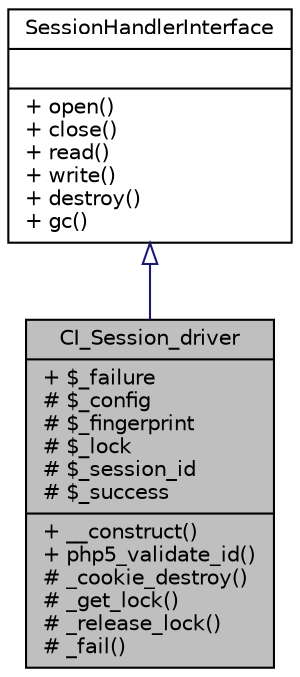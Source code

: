 digraph "CI_Session_driver"
{
 // LATEX_PDF_SIZE
  edge [fontname="Helvetica",fontsize="10",labelfontname="Helvetica",labelfontsize="10"];
  node [fontname="Helvetica",fontsize="10",shape=record];
  Node6 [label="{CI_Session_driver\n|+ $_failure\l# $_config\l# $_fingerprint\l# $_lock\l# $_session_id\l# $_success\l|+ __construct()\l+ php5_validate_id()\l# _cookie_destroy()\l# _get_lock()\l# _release_lock()\l# _fail()\l}",height=0.2,width=0.4,color="black", fillcolor="grey75", style="filled", fontcolor="black",tooltip=" "];
  Node7 -> Node6 [dir="back",color="midnightblue",fontsize="10",style="solid",arrowtail="onormal",fontname="Helvetica"];
  Node7 [label="{SessionHandlerInterface\n||+ open()\l+ close()\l+ read()\l+ write()\l+ destroy()\l+ gc()\l}",height=0.2,width=0.4,color="black", fillcolor="white", style="filled",URL="$interface_session_handler_interface.html",tooltip=" "];
}
